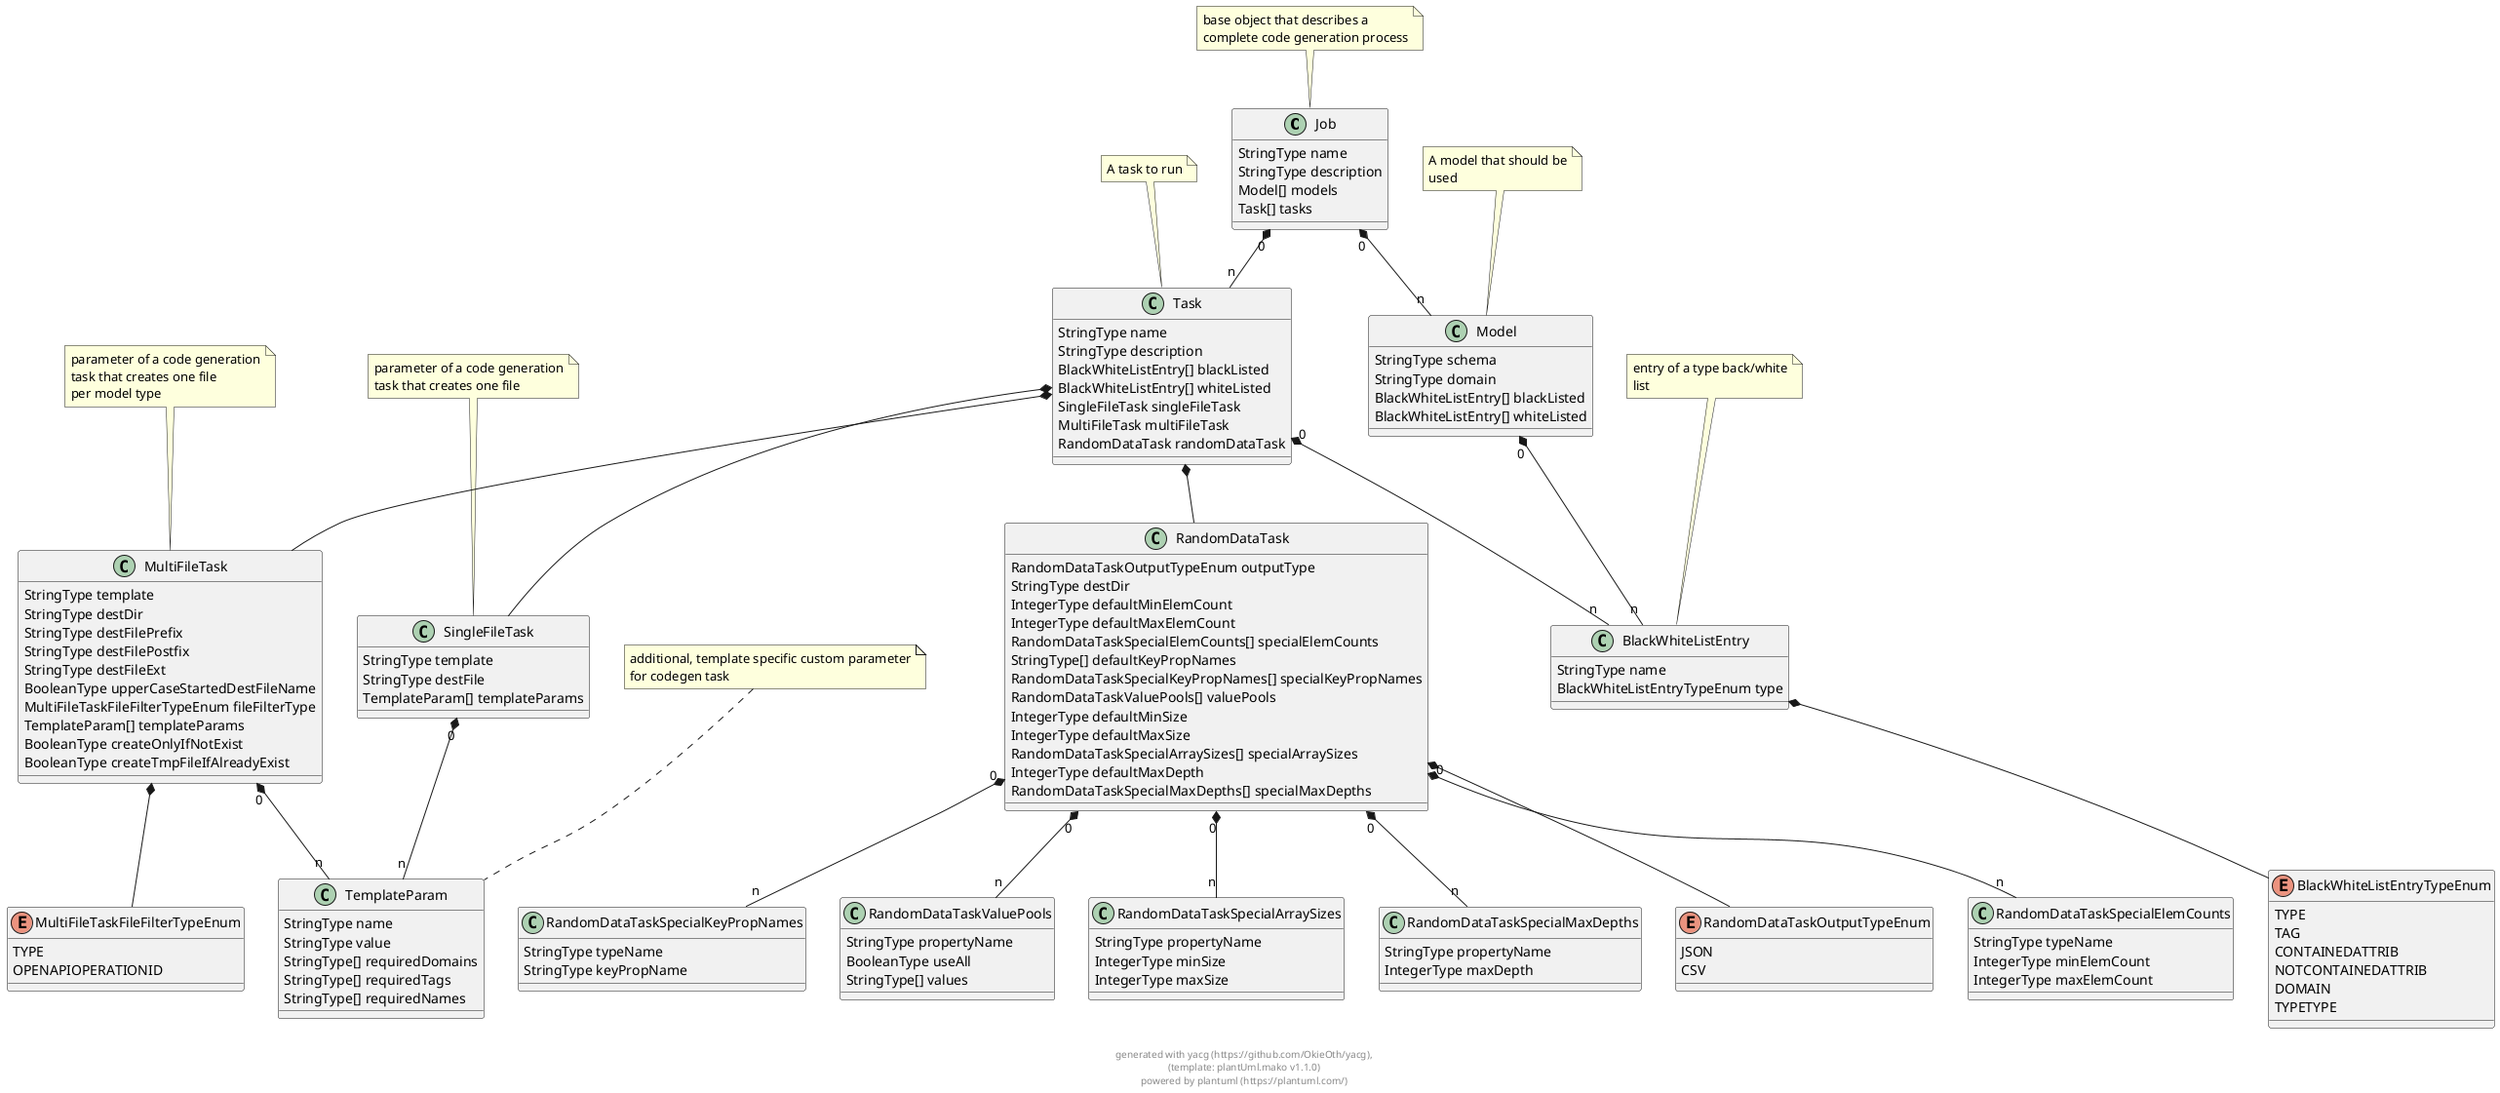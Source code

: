 
@startuml

class Job {
        StringType name 
        StringType description 
        Model[] models 
        Task[] tasks 
}

note top: base object that describes a\ncomplete code generation process

class Model {
        StringType schema 
        StringType domain 
        BlackWhiteListEntry[] blackListed 
        BlackWhiteListEntry[] whiteListed 
}

note top: A model that should be\nused

class Task {
        StringType name 
        StringType description 
        BlackWhiteListEntry[] blackListed 
        BlackWhiteListEntry[] whiteListed 
        SingleFileTask singleFileTask 
        MultiFileTask multiFileTask 
        RandomDataTask randomDataTask 
}

note top: A task to run

class BlackWhiteListEntry {
        StringType name 
        BlackWhiteListEntryTypeEnum type 
}

note top: entry of a type back/white\nlist

enum BlackWhiteListEntryTypeEnum {
    TYPE
    TAG
    CONTAINEDATTRIB
    NOTCONTAINEDATTRIB
    DOMAIN
    TYPETYPE
}


class SingleFileTask {
        StringType template 
        StringType destFile 
        TemplateParam[] templateParams 
}

note top: parameter of a code generation\ntask that creates one file

class TemplateParam {
        StringType name 
        StringType value 
        StringType[] requiredDomains 
        StringType[] requiredTags 
        StringType[] requiredNames 
}

note top: additional, template specific custom parameter\nfor codegen task

class MultiFileTask {
        StringType template 
        StringType destDir 
        StringType destFilePrefix 
        StringType destFilePostfix 
        StringType destFileExt 
        BooleanType upperCaseStartedDestFileName 
        MultiFileTaskFileFilterTypeEnum fileFilterType 
        TemplateParam[] templateParams 
        BooleanType createOnlyIfNotExist 
        BooleanType createTmpFileIfAlreadyExist 
}

note top: parameter of a code generation\ntask that creates one file\nper model type

enum MultiFileTaskFileFilterTypeEnum {
    TYPE
    OPENAPIOPERATIONID
}


class RandomDataTask {
        RandomDataTaskOutputTypeEnum outputType 
        StringType destDir 
        IntegerType defaultMinElemCount 
        IntegerType defaultMaxElemCount 
        RandomDataTaskSpecialElemCounts[] specialElemCounts 
        StringType[] defaultKeyPropNames 
        RandomDataTaskSpecialKeyPropNames[] specialKeyPropNames 
        RandomDataTaskValuePools[] valuePools 
        IntegerType defaultMinSize 
        IntegerType defaultMaxSize 
        RandomDataTaskSpecialArraySizes[] specialArraySizes 
        IntegerType defaultMaxDepth 
        RandomDataTaskSpecialMaxDepths[] specialMaxDepths 
}


enum RandomDataTaskOutputTypeEnum {
    JSON
    CSV
}


class RandomDataTaskSpecialElemCounts {
        StringType typeName 
        IntegerType minElemCount 
        IntegerType maxElemCount 
}


class RandomDataTaskSpecialKeyPropNames {
        StringType typeName 
        StringType keyPropName 
}


class RandomDataTaskValuePools {
        StringType propertyName 
        BooleanType useAll 
        StringType[] values 
}


class RandomDataTaskSpecialArraySizes {
        StringType propertyName 
        IntegerType minSize 
        IntegerType maxSize 
}


class RandomDataTaskSpecialMaxDepths {
        StringType propertyName 
        IntegerType maxDepth 
}



    
Job "0" *-- "n" Model        
            
Job "0" *-- "n" Task        
            
    
Model "0" *-- "n" BlackWhiteListEntry        
            
    
Task "0" *-- "n" BlackWhiteListEntry        
            
Task  *--  SingleFileTask        
            
Task  *--  MultiFileTask        
            
Task  *--  RandomDataTask        
            
    
BlackWhiteListEntry  *--  BlackWhiteListEntryTypeEnum        
            
    
    
SingleFileTask "0" *-- "n" TemplateParam        
            
    
    
MultiFileTask  *--  MultiFileTaskFileFilterTypeEnum        
            
MultiFileTask "0" *-- "n" TemplateParam        
            
    
    
RandomDataTask  *--  RandomDataTaskOutputTypeEnum        
            
RandomDataTask "0" *-- "n" RandomDataTaskSpecialElemCounts        
            
RandomDataTask "0" *-- "n" RandomDataTaskSpecialKeyPropNames        
            
RandomDataTask "0" *-- "n" RandomDataTaskValuePools        
            
RandomDataTask "0" *-- "n" RandomDataTaskSpecialArraySizes        
            
RandomDataTask "0" *-- "n" RandomDataTaskSpecialMaxDepths        
            
    
    
    
    
    
    

footer \ngenerated with yacg (https://github.com/OkieOth/yacg),\n(template: plantUml.mako v1.1.0)\npowered by plantuml (https://plantuml.com/)
@enduml